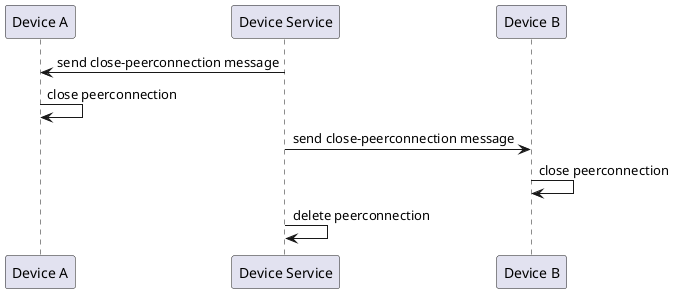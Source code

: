 @startuml peerconnection_deletion

participant "Device A" as DA
participant "Device Service" as DS
participant "Device B" as DB

DS -> DA : send close-peerconnection message
DA -> DA : close peerconnection

DS -> DB : send close-peerconnection message
DB -> DB : close peerconnection

DS -> DS : delete peerconnection

@enduml
